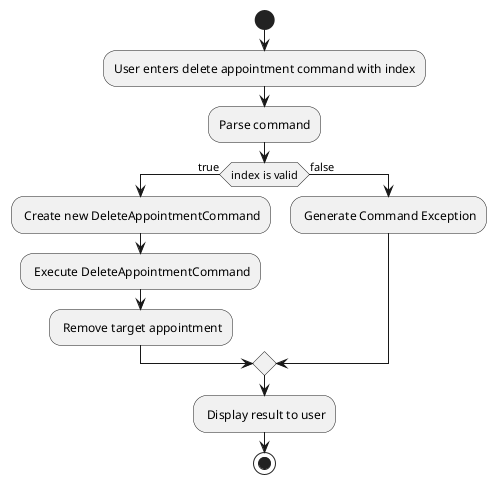 @startuml
'https://plantuml.com/activity-diagram-beta

start
:User enters delete appointment command with index;
:Parse command;
if (index is valid) then (true)
  : Create new DeleteAppointmentCommand;
  : Execute DeleteAppointmentCommand;
  : Remove target appointment;
else (false)
    : Generate Command Exception;
endif
: Display result to user;
stop

@enduml
